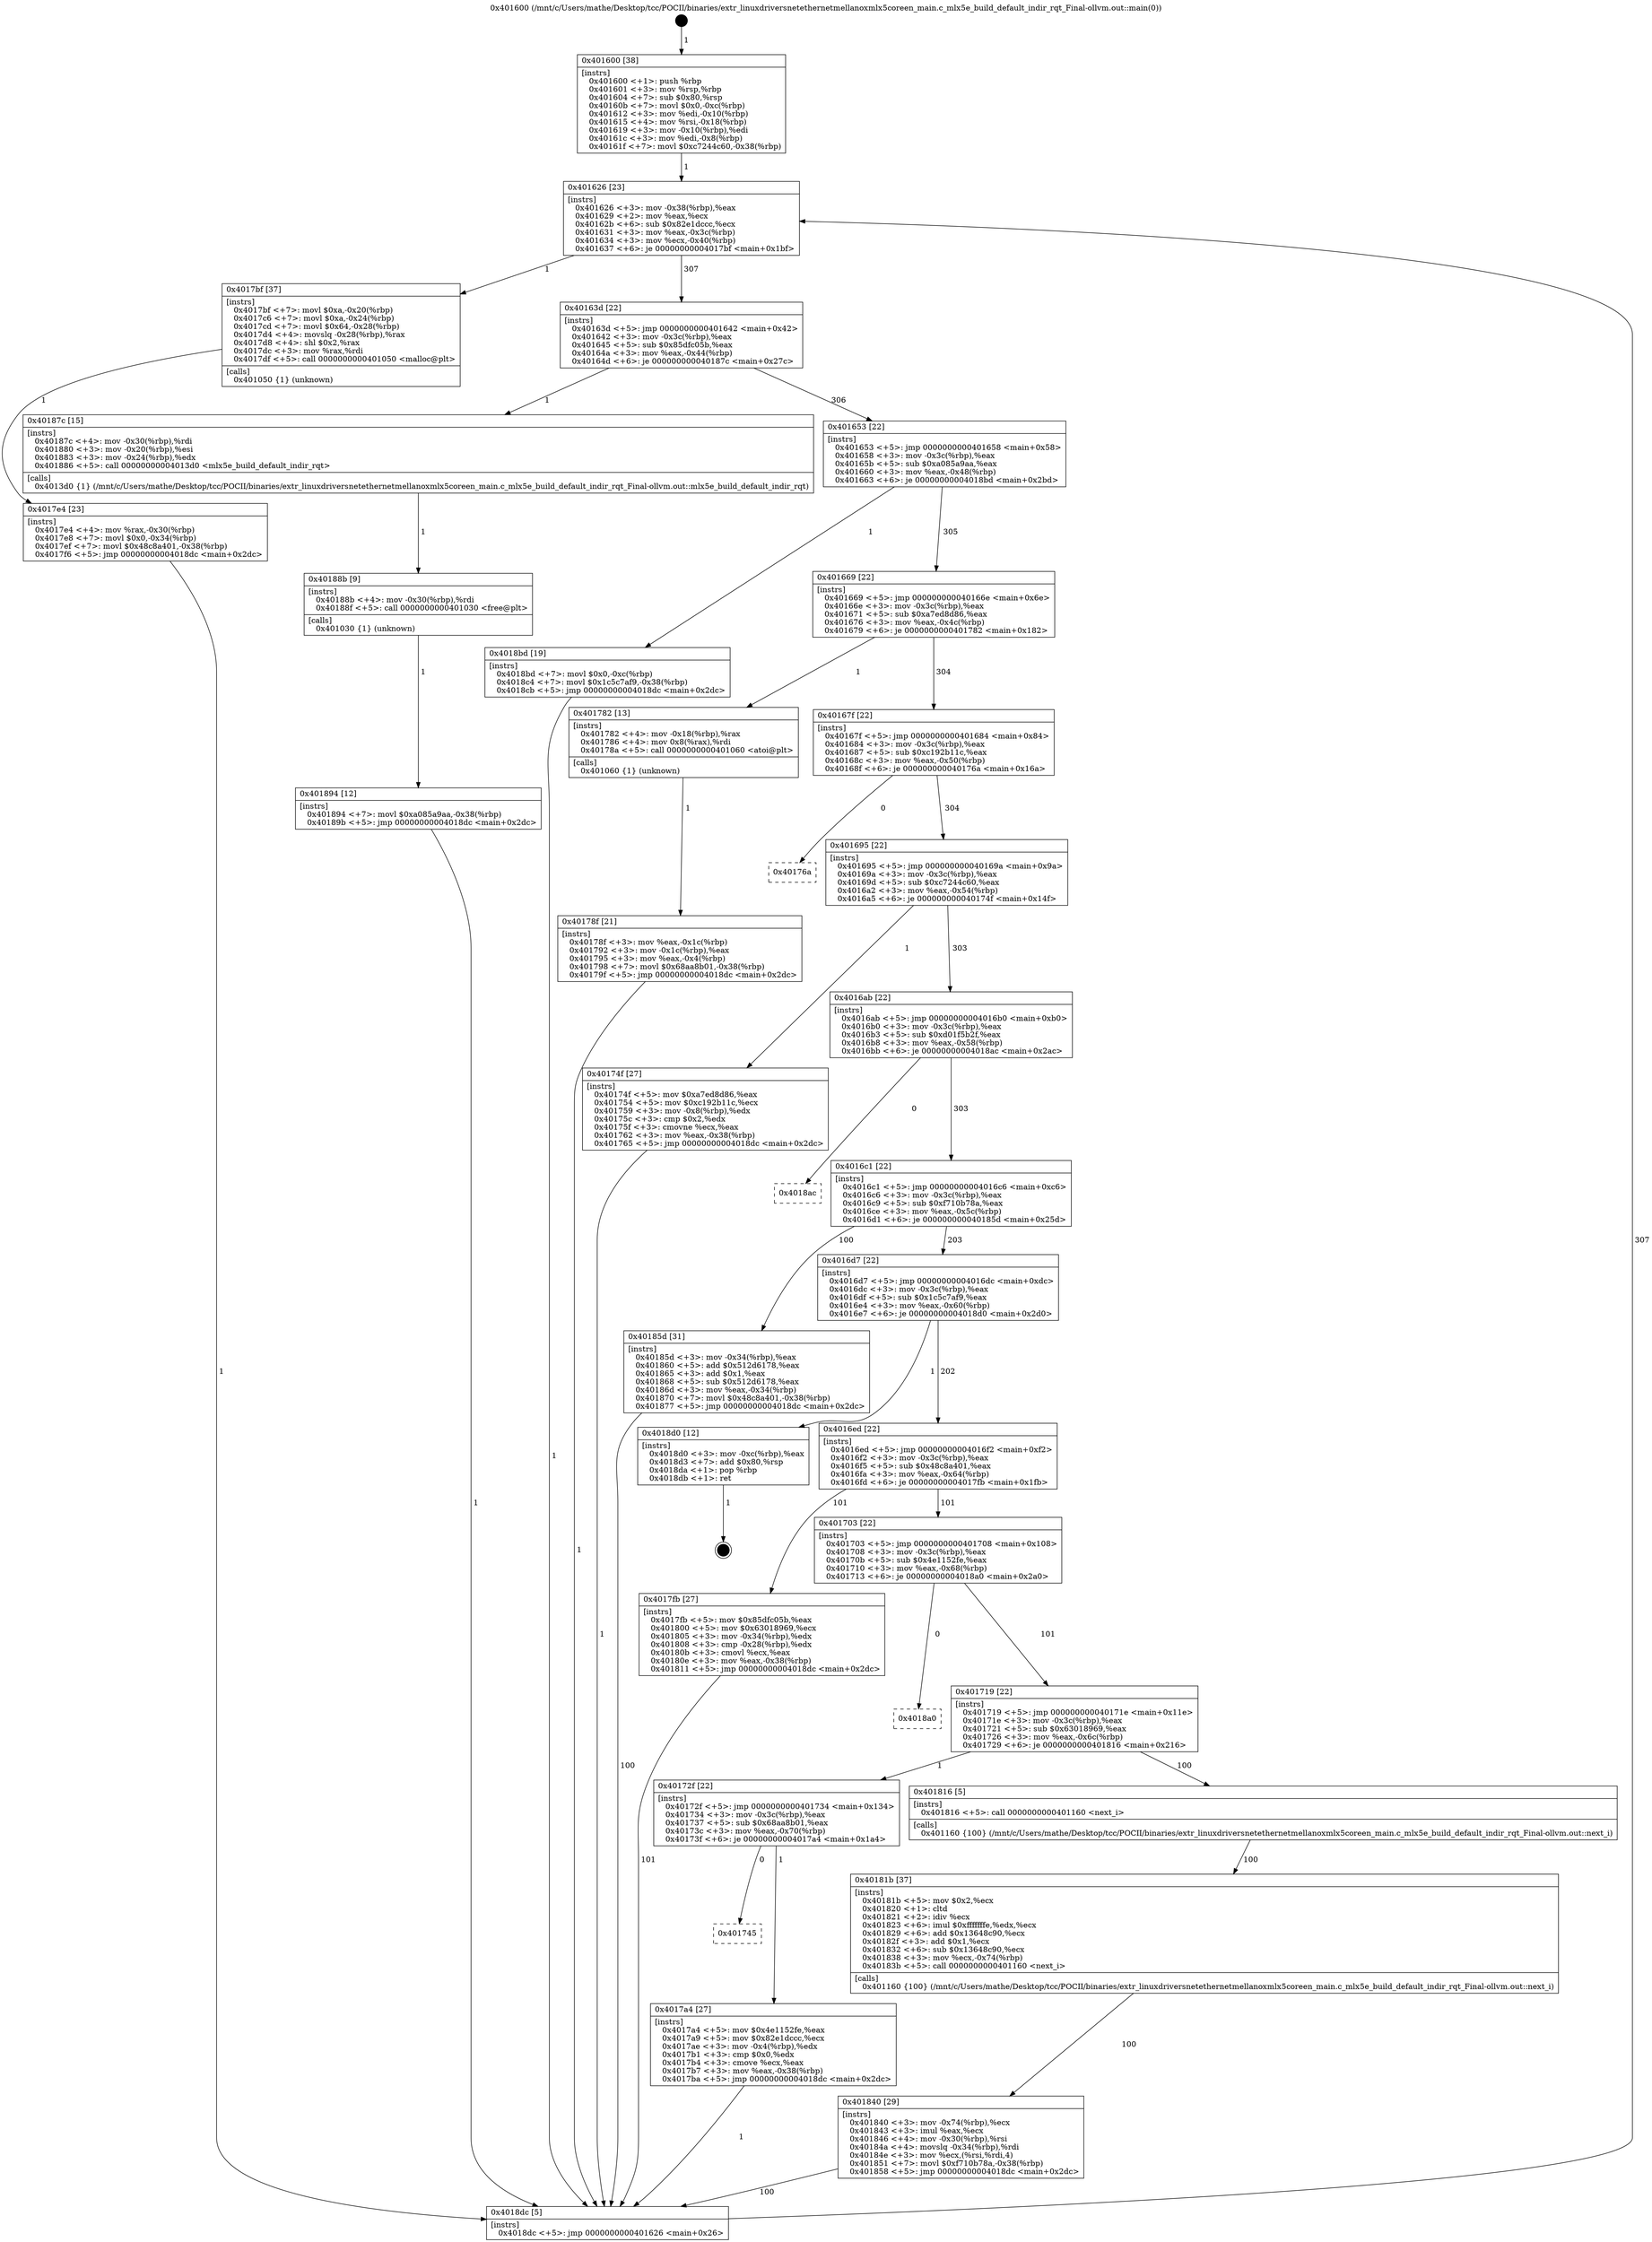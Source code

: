digraph "0x401600" {
  label = "0x401600 (/mnt/c/Users/mathe/Desktop/tcc/POCII/binaries/extr_linuxdriversnetethernetmellanoxmlx5coreen_main.c_mlx5e_build_default_indir_rqt_Final-ollvm.out::main(0))"
  labelloc = "t"
  node[shape=record]

  Entry [label="",width=0.3,height=0.3,shape=circle,fillcolor=black,style=filled]
  "0x401626" [label="{
     0x401626 [23]\l
     | [instrs]\l
     &nbsp;&nbsp;0x401626 \<+3\>: mov -0x38(%rbp),%eax\l
     &nbsp;&nbsp;0x401629 \<+2\>: mov %eax,%ecx\l
     &nbsp;&nbsp;0x40162b \<+6\>: sub $0x82e1dccc,%ecx\l
     &nbsp;&nbsp;0x401631 \<+3\>: mov %eax,-0x3c(%rbp)\l
     &nbsp;&nbsp;0x401634 \<+3\>: mov %ecx,-0x40(%rbp)\l
     &nbsp;&nbsp;0x401637 \<+6\>: je 00000000004017bf \<main+0x1bf\>\l
  }"]
  "0x4017bf" [label="{
     0x4017bf [37]\l
     | [instrs]\l
     &nbsp;&nbsp;0x4017bf \<+7\>: movl $0xa,-0x20(%rbp)\l
     &nbsp;&nbsp;0x4017c6 \<+7\>: movl $0xa,-0x24(%rbp)\l
     &nbsp;&nbsp;0x4017cd \<+7\>: movl $0x64,-0x28(%rbp)\l
     &nbsp;&nbsp;0x4017d4 \<+4\>: movslq -0x28(%rbp),%rax\l
     &nbsp;&nbsp;0x4017d8 \<+4\>: shl $0x2,%rax\l
     &nbsp;&nbsp;0x4017dc \<+3\>: mov %rax,%rdi\l
     &nbsp;&nbsp;0x4017df \<+5\>: call 0000000000401050 \<malloc@plt\>\l
     | [calls]\l
     &nbsp;&nbsp;0x401050 \{1\} (unknown)\l
  }"]
  "0x40163d" [label="{
     0x40163d [22]\l
     | [instrs]\l
     &nbsp;&nbsp;0x40163d \<+5\>: jmp 0000000000401642 \<main+0x42\>\l
     &nbsp;&nbsp;0x401642 \<+3\>: mov -0x3c(%rbp),%eax\l
     &nbsp;&nbsp;0x401645 \<+5\>: sub $0x85dfc05b,%eax\l
     &nbsp;&nbsp;0x40164a \<+3\>: mov %eax,-0x44(%rbp)\l
     &nbsp;&nbsp;0x40164d \<+6\>: je 000000000040187c \<main+0x27c\>\l
  }"]
  Exit [label="",width=0.3,height=0.3,shape=circle,fillcolor=black,style=filled,peripheries=2]
  "0x40187c" [label="{
     0x40187c [15]\l
     | [instrs]\l
     &nbsp;&nbsp;0x40187c \<+4\>: mov -0x30(%rbp),%rdi\l
     &nbsp;&nbsp;0x401880 \<+3\>: mov -0x20(%rbp),%esi\l
     &nbsp;&nbsp;0x401883 \<+3\>: mov -0x24(%rbp),%edx\l
     &nbsp;&nbsp;0x401886 \<+5\>: call 00000000004013d0 \<mlx5e_build_default_indir_rqt\>\l
     | [calls]\l
     &nbsp;&nbsp;0x4013d0 \{1\} (/mnt/c/Users/mathe/Desktop/tcc/POCII/binaries/extr_linuxdriversnetethernetmellanoxmlx5coreen_main.c_mlx5e_build_default_indir_rqt_Final-ollvm.out::mlx5e_build_default_indir_rqt)\l
  }"]
  "0x401653" [label="{
     0x401653 [22]\l
     | [instrs]\l
     &nbsp;&nbsp;0x401653 \<+5\>: jmp 0000000000401658 \<main+0x58\>\l
     &nbsp;&nbsp;0x401658 \<+3\>: mov -0x3c(%rbp),%eax\l
     &nbsp;&nbsp;0x40165b \<+5\>: sub $0xa085a9aa,%eax\l
     &nbsp;&nbsp;0x401660 \<+3\>: mov %eax,-0x48(%rbp)\l
     &nbsp;&nbsp;0x401663 \<+6\>: je 00000000004018bd \<main+0x2bd\>\l
  }"]
  "0x401894" [label="{
     0x401894 [12]\l
     | [instrs]\l
     &nbsp;&nbsp;0x401894 \<+7\>: movl $0xa085a9aa,-0x38(%rbp)\l
     &nbsp;&nbsp;0x40189b \<+5\>: jmp 00000000004018dc \<main+0x2dc\>\l
  }"]
  "0x4018bd" [label="{
     0x4018bd [19]\l
     | [instrs]\l
     &nbsp;&nbsp;0x4018bd \<+7\>: movl $0x0,-0xc(%rbp)\l
     &nbsp;&nbsp;0x4018c4 \<+7\>: movl $0x1c5c7af9,-0x38(%rbp)\l
     &nbsp;&nbsp;0x4018cb \<+5\>: jmp 00000000004018dc \<main+0x2dc\>\l
  }"]
  "0x401669" [label="{
     0x401669 [22]\l
     | [instrs]\l
     &nbsp;&nbsp;0x401669 \<+5\>: jmp 000000000040166e \<main+0x6e\>\l
     &nbsp;&nbsp;0x40166e \<+3\>: mov -0x3c(%rbp),%eax\l
     &nbsp;&nbsp;0x401671 \<+5\>: sub $0xa7ed8d86,%eax\l
     &nbsp;&nbsp;0x401676 \<+3\>: mov %eax,-0x4c(%rbp)\l
     &nbsp;&nbsp;0x401679 \<+6\>: je 0000000000401782 \<main+0x182\>\l
  }"]
  "0x40188b" [label="{
     0x40188b [9]\l
     | [instrs]\l
     &nbsp;&nbsp;0x40188b \<+4\>: mov -0x30(%rbp),%rdi\l
     &nbsp;&nbsp;0x40188f \<+5\>: call 0000000000401030 \<free@plt\>\l
     | [calls]\l
     &nbsp;&nbsp;0x401030 \{1\} (unknown)\l
  }"]
  "0x401782" [label="{
     0x401782 [13]\l
     | [instrs]\l
     &nbsp;&nbsp;0x401782 \<+4\>: mov -0x18(%rbp),%rax\l
     &nbsp;&nbsp;0x401786 \<+4\>: mov 0x8(%rax),%rdi\l
     &nbsp;&nbsp;0x40178a \<+5\>: call 0000000000401060 \<atoi@plt\>\l
     | [calls]\l
     &nbsp;&nbsp;0x401060 \{1\} (unknown)\l
  }"]
  "0x40167f" [label="{
     0x40167f [22]\l
     | [instrs]\l
     &nbsp;&nbsp;0x40167f \<+5\>: jmp 0000000000401684 \<main+0x84\>\l
     &nbsp;&nbsp;0x401684 \<+3\>: mov -0x3c(%rbp),%eax\l
     &nbsp;&nbsp;0x401687 \<+5\>: sub $0xc192b11c,%eax\l
     &nbsp;&nbsp;0x40168c \<+3\>: mov %eax,-0x50(%rbp)\l
     &nbsp;&nbsp;0x40168f \<+6\>: je 000000000040176a \<main+0x16a\>\l
  }"]
  "0x401840" [label="{
     0x401840 [29]\l
     | [instrs]\l
     &nbsp;&nbsp;0x401840 \<+3\>: mov -0x74(%rbp),%ecx\l
     &nbsp;&nbsp;0x401843 \<+3\>: imul %eax,%ecx\l
     &nbsp;&nbsp;0x401846 \<+4\>: mov -0x30(%rbp),%rsi\l
     &nbsp;&nbsp;0x40184a \<+4\>: movslq -0x34(%rbp),%rdi\l
     &nbsp;&nbsp;0x40184e \<+3\>: mov %ecx,(%rsi,%rdi,4)\l
     &nbsp;&nbsp;0x401851 \<+7\>: movl $0xf710b78a,-0x38(%rbp)\l
     &nbsp;&nbsp;0x401858 \<+5\>: jmp 00000000004018dc \<main+0x2dc\>\l
  }"]
  "0x40176a" [label="{
     0x40176a\l
  }", style=dashed]
  "0x401695" [label="{
     0x401695 [22]\l
     | [instrs]\l
     &nbsp;&nbsp;0x401695 \<+5\>: jmp 000000000040169a \<main+0x9a\>\l
     &nbsp;&nbsp;0x40169a \<+3\>: mov -0x3c(%rbp),%eax\l
     &nbsp;&nbsp;0x40169d \<+5\>: sub $0xc7244c60,%eax\l
     &nbsp;&nbsp;0x4016a2 \<+3\>: mov %eax,-0x54(%rbp)\l
     &nbsp;&nbsp;0x4016a5 \<+6\>: je 000000000040174f \<main+0x14f\>\l
  }"]
  "0x40181b" [label="{
     0x40181b [37]\l
     | [instrs]\l
     &nbsp;&nbsp;0x40181b \<+5\>: mov $0x2,%ecx\l
     &nbsp;&nbsp;0x401820 \<+1\>: cltd\l
     &nbsp;&nbsp;0x401821 \<+2\>: idiv %ecx\l
     &nbsp;&nbsp;0x401823 \<+6\>: imul $0xfffffffe,%edx,%ecx\l
     &nbsp;&nbsp;0x401829 \<+6\>: add $0x13648c90,%ecx\l
     &nbsp;&nbsp;0x40182f \<+3\>: add $0x1,%ecx\l
     &nbsp;&nbsp;0x401832 \<+6\>: sub $0x13648c90,%ecx\l
     &nbsp;&nbsp;0x401838 \<+3\>: mov %ecx,-0x74(%rbp)\l
     &nbsp;&nbsp;0x40183b \<+5\>: call 0000000000401160 \<next_i\>\l
     | [calls]\l
     &nbsp;&nbsp;0x401160 \{100\} (/mnt/c/Users/mathe/Desktop/tcc/POCII/binaries/extr_linuxdriversnetethernetmellanoxmlx5coreen_main.c_mlx5e_build_default_indir_rqt_Final-ollvm.out::next_i)\l
  }"]
  "0x40174f" [label="{
     0x40174f [27]\l
     | [instrs]\l
     &nbsp;&nbsp;0x40174f \<+5\>: mov $0xa7ed8d86,%eax\l
     &nbsp;&nbsp;0x401754 \<+5\>: mov $0xc192b11c,%ecx\l
     &nbsp;&nbsp;0x401759 \<+3\>: mov -0x8(%rbp),%edx\l
     &nbsp;&nbsp;0x40175c \<+3\>: cmp $0x2,%edx\l
     &nbsp;&nbsp;0x40175f \<+3\>: cmovne %ecx,%eax\l
     &nbsp;&nbsp;0x401762 \<+3\>: mov %eax,-0x38(%rbp)\l
     &nbsp;&nbsp;0x401765 \<+5\>: jmp 00000000004018dc \<main+0x2dc\>\l
  }"]
  "0x4016ab" [label="{
     0x4016ab [22]\l
     | [instrs]\l
     &nbsp;&nbsp;0x4016ab \<+5\>: jmp 00000000004016b0 \<main+0xb0\>\l
     &nbsp;&nbsp;0x4016b0 \<+3\>: mov -0x3c(%rbp),%eax\l
     &nbsp;&nbsp;0x4016b3 \<+5\>: sub $0xd01f5b2f,%eax\l
     &nbsp;&nbsp;0x4016b8 \<+3\>: mov %eax,-0x58(%rbp)\l
     &nbsp;&nbsp;0x4016bb \<+6\>: je 00000000004018ac \<main+0x2ac\>\l
  }"]
  "0x4018dc" [label="{
     0x4018dc [5]\l
     | [instrs]\l
     &nbsp;&nbsp;0x4018dc \<+5\>: jmp 0000000000401626 \<main+0x26\>\l
  }"]
  "0x401600" [label="{
     0x401600 [38]\l
     | [instrs]\l
     &nbsp;&nbsp;0x401600 \<+1\>: push %rbp\l
     &nbsp;&nbsp;0x401601 \<+3\>: mov %rsp,%rbp\l
     &nbsp;&nbsp;0x401604 \<+7\>: sub $0x80,%rsp\l
     &nbsp;&nbsp;0x40160b \<+7\>: movl $0x0,-0xc(%rbp)\l
     &nbsp;&nbsp;0x401612 \<+3\>: mov %edi,-0x10(%rbp)\l
     &nbsp;&nbsp;0x401615 \<+4\>: mov %rsi,-0x18(%rbp)\l
     &nbsp;&nbsp;0x401619 \<+3\>: mov -0x10(%rbp),%edi\l
     &nbsp;&nbsp;0x40161c \<+3\>: mov %edi,-0x8(%rbp)\l
     &nbsp;&nbsp;0x40161f \<+7\>: movl $0xc7244c60,-0x38(%rbp)\l
  }"]
  "0x40178f" [label="{
     0x40178f [21]\l
     | [instrs]\l
     &nbsp;&nbsp;0x40178f \<+3\>: mov %eax,-0x1c(%rbp)\l
     &nbsp;&nbsp;0x401792 \<+3\>: mov -0x1c(%rbp),%eax\l
     &nbsp;&nbsp;0x401795 \<+3\>: mov %eax,-0x4(%rbp)\l
     &nbsp;&nbsp;0x401798 \<+7\>: movl $0x68aa8b01,-0x38(%rbp)\l
     &nbsp;&nbsp;0x40179f \<+5\>: jmp 00000000004018dc \<main+0x2dc\>\l
  }"]
  "0x4017e4" [label="{
     0x4017e4 [23]\l
     | [instrs]\l
     &nbsp;&nbsp;0x4017e4 \<+4\>: mov %rax,-0x30(%rbp)\l
     &nbsp;&nbsp;0x4017e8 \<+7\>: movl $0x0,-0x34(%rbp)\l
     &nbsp;&nbsp;0x4017ef \<+7\>: movl $0x48c8a401,-0x38(%rbp)\l
     &nbsp;&nbsp;0x4017f6 \<+5\>: jmp 00000000004018dc \<main+0x2dc\>\l
  }"]
  "0x4018ac" [label="{
     0x4018ac\l
  }", style=dashed]
  "0x4016c1" [label="{
     0x4016c1 [22]\l
     | [instrs]\l
     &nbsp;&nbsp;0x4016c1 \<+5\>: jmp 00000000004016c6 \<main+0xc6\>\l
     &nbsp;&nbsp;0x4016c6 \<+3\>: mov -0x3c(%rbp),%eax\l
     &nbsp;&nbsp;0x4016c9 \<+5\>: sub $0xf710b78a,%eax\l
     &nbsp;&nbsp;0x4016ce \<+3\>: mov %eax,-0x5c(%rbp)\l
     &nbsp;&nbsp;0x4016d1 \<+6\>: je 000000000040185d \<main+0x25d\>\l
  }"]
  "0x401745" [label="{
     0x401745\l
  }", style=dashed]
  "0x40185d" [label="{
     0x40185d [31]\l
     | [instrs]\l
     &nbsp;&nbsp;0x40185d \<+3\>: mov -0x34(%rbp),%eax\l
     &nbsp;&nbsp;0x401860 \<+5\>: add $0x512d6178,%eax\l
     &nbsp;&nbsp;0x401865 \<+3\>: add $0x1,%eax\l
     &nbsp;&nbsp;0x401868 \<+5\>: sub $0x512d6178,%eax\l
     &nbsp;&nbsp;0x40186d \<+3\>: mov %eax,-0x34(%rbp)\l
     &nbsp;&nbsp;0x401870 \<+7\>: movl $0x48c8a401,-0x38(%rbp)\l
     &nbsp;&nbsp;0x401877 \<+5\>: jmp 00000000004018dc \<main+0x2dc\>\l
  }"]
  "0x4016d7" [label="{
     0x4016d7 [22]\l
     | [instrs]\l
     &nbsp;&nbsp;0x4016d7 \<+5\>: jmp 00000000004016dc \<main+0xdc\>\l
     &nbsp;&nbsp;0x4016dc \<+3\>: mov -0x3c(%rbp),%eax\l
     &nbsp;&nbsp;0x4016df \<+5\>: sub $0x1c5c7af9,%eax\l
     &nbsp;&nbsp;0x4016e4 \<+3\>: mov %eax,-0x60(%rbp)\l
     &nbsp;&nbsp;0x4016e7 \<+6\>: je 00000000004018d0 \<main+0x2d0\>\l
  }"]
  "0x4017a4" [label="{
     0x4017a4 [27]\l
     | [instrs]\l
     &nbsp;&nbsp;0x4017a4 \<+5\>: mov $0x4e1152fe,%eax\l
     &nbsp;&nbsp;0x4017a9 \<+5\>: mov $0x82e1dccc,%ecx\l
     &nbsp;&nbsp;0x4017ae \<+3\>: mov -0x4(%rbp),%edx\l
     &nbsp;&nbsp;0x4017b1 \<+3\>: cmp $0x0,%edx\l
     &nbsp;&nbsp;0x4017b4 \<+3\>: cmove %ecx,%eax\l
     &nbsp;&nbsp;0x4017b7 \<+3\>: mov %eax,-0x38(%rbp)\l
     &nbsp;&nbsp;0x4017ba \<+5\>: jmp 00000000004018dc \<main+0x2dc\>\l
  }"]
  "0x4018d0" [label="{
     0x4018d0 [12]\l
     | [instrs]\l
     &nbsp;&nbsp;0x4018d0 \<+3\>: mov -0xc(%rbp),%eax\l
     &nbsp;&nbsp;0x4018d3 \<+7\>: add $0x80,%rsp\l
     &nbsp;&nbsp;0x4018da \<+1\>: pop %rbp\l
     &nbsp;&nbsp;0x4018db \<+1\>: ret\l
  }"]
  "0x4016ed" [label="{
     0x4016ed [22]\l
     | [instrs]\l
     &nbsp;&nbsp;0x4016ed \<+5\>: jmp 00000000004016f2 \<main+0xf2\>\l
     &nbsp;&nbsp;0x4016f2 \<+3\>: mov -0x3c(%rbp),%eax\l
     &nbsp;&nbsp;0x4016f5 \<+5\>: sub $0x48c8a401,%eax\l
     &nbsp;&nbsp;0x4016fa \<+3\>: mov %eax,-0x64(%rbp)\l
     &nbsp;&nbsp;0x4016fd \<+6\>: je 00000000004017fb \<main+0x1fb\>\l
  }"]
  "0x40172f" [label="{
     0x40172f [22]\l
     | [instrs]\l
     &nbsp;&nbsp;0x40172f \<+5\>: jmp 0000000000401734 \<main+0x134\>\l
     &nbsp;&nbsp;0x401734 \<+3\>: mov -0x3c(%rbp),%eax\l
     &nbsp;&nbsp;0x401737 \<+5\>: sub $0x68aa8b01,%eax\l
     &nbsp;&nbsp;0x40173c \<+3\>: mov %eax,-0x70(%rbp)\l
     &nbsp;&nbsp;0x40173f \<+6\>: je 00000000004017a4 \<main+0x1a4\>\l
  }"]
  "0x4017fb" [label="{
     0x4017fb [27]\l
     | [instrs]\l
     &nbsp;&nbsp;0x4017fb \<+5\>: mov $0x85dfc05b,%eax\l
     &nbsp;&nbsp;0x401800 \<+5\>: mov $0x63018969,%ecx\l
     &nbsp;&nbsp;0x401805 \<+3\>: mov -0x34(%rbp),%edx\l
     &nbsp;&nbsp;0x401808 \<+3\>: cmp -0x28(%rbp),%edx\l
     &nbsp;&nbsp;0x40180b \<+3\>: cmovl %ecx,%eax\l
     &nbsp;&nbsp;0x40180e \<+3\>: mov %eax,-0x38(%rbp)\l
     &nbsp;&nbsp;0x401811 \<+5\>: jmp 00000000004018dc \<main+0x2dc\>\l
  }"]
  "0x401703" [label="{
     0x401703 [22]\l
     | [instrs]\l
     &nbsp;&nbsp;0x401703 \<+5\>: jmp 0000000000401708 \<main+0x108\>\l
     &nbsp;&nbsp;0x401708 \<+3\>: mov -0x3c(%rbp),%eax\l
     &nbsp;&nbsp;0x40170b \<+5\>: sub $0x4e1152fe,%eax\l
     &nbsp;&nbsp;0x401710 \<+3\>: mov %eax,-0x68(%rbp)\l
     &nbsp;&nbsp;0x401713 \<+6\>: je 00000000004018a0 \<main+0x2a0\>\l
  }"]
  "0x401816" [label="{
     0x401816 [5]\l
     | [instrs]\l
     &nbsp;&nbsp;0x401816 \<+5\>: call 0000000000401160 \<next_i\>\l
     | [calls]\l
     &nbsp;&nbsp;0x401160 \{100\} (/mnt/c/Users/mathe/Desktop/tcc/POCII/binaries/extr_linuxdriversnetethernetmellanoxmlx5coreen_main.c_mlx5e_build_default_indir_rqt_Final-ollvm.out::next_i)\l
  }"]
  "0x4018a0" [label="{
     0x4018a0\l
  }", style=dashed]
  "0x401719" [label="{
     0x401719 [22]\l
     | [instrs]\l
     &nbsp;&nbsp;0x401719 \<+5\>: jmp 000000000040171e \<main+0x11e\>\l
     &nbsp;&nbsp;0x40171e \<+3\>: mov -0x3c(%rbp),%eax\l
     &nbsp;&nbsp;0x401721 \<+5\>: sub $0x63018969,%eax\l
     &nbsp;&nbsp;0x401726 \<+3\>: mov %eax,-0x6c(%rbp)\l
     &nbsp;&nbsp;0x401729 \<+6\>: je 0000000000401816 \<main+0x216\>\l
  }"]
  Entry -> "0x401600" [label=" 1"]
  "0x401626" -> "0x4017bf" [label=" 1"]
  "0x401626" -> "0x40163d" [label=" 307"]
  "0x4018d0" -> Exit [label=" 1"]
  "0x40163d" -> "0x40187c" [label=" 1"]
  "0x40163d" -> "0x401653" [label=" 306"]
  "0x4018bd" -> "0x4018dc" [label=" 1"]
  "0x401653" -> "0x4018bd" [label=" 1"]
  "0x401653" -> "0x401669" [label=" 305"]
  "0x401894" -> "0x4018dc" [label=" 1"]
  "0x401669" -> "0x401782" [label=" 1"]
  "0x401669" -> "0x40167f" [label=" 304"]
  "0x40188b" -> "0x401894" [label=" 1"]
  "0x40167f" -> "0x40176a" [label=" 0"]
  "0x40167f" -> "0x401695" [label=" 304"]
  "0x40187c" -> "0x40188b" [label=" 1"]
  "0x401695" -> "0x40174f" [label=" 1"]
  "0x401695" -> "0x4016ab" [label=" 303"]
  "0x40174f" -> "0x4018dc" [label=" 1"]
  "0x401600" -> "0x401626" [label=" 1"]
  "0x4018dc" -> "0x401626" [label=" 307"]
  "0x401782" -> "0x40178f" [label=" 1"]
  "0x40178f" -> "0x4018dc" [label=" 1"]
  "0x40185d" -> "0x4018dc" [label=" 100"]
  "0x4016ab" -> "0x4018ac" [label=" 0"]
  "0x4016ab" -> "0x4016c1" [label=" 303"]
  "0x401840" -> "0x4018dc" [label=" 100"]
  "0x4016c1" -> "0x40185d" [label=" 100"]
  "0x4016c1" -> "0x4016d7" [label=" 203"]
  "0x40181b" -> "0x401840" [label=" 100"]
  "0x4016d7" -> "0x4018d0" [label=" 1"]
  "0x4016d7" -> "0x4016ed" [label=" 202"]
  "0x401816" -> "0x40181b" [label=" 100"]
  "0x4016ed" -> "0x4017fb" [label=" 101"]
  "0x4016ed" -> "0x401703" [label=" 101"]
  "0x4017e4" -> "0x4018dc" [label=" 1"]
  "0x401703" -> "0x4018a0" [label=" 0"]
  "0x401703" -> "0x401719" [label=" 101"]
  "0x4017bf" -> "0x4017e4" [label=" 1"]
  "0x401719" -> "0x401816" [label=" 100"]
  "0x401719" -> "0x40172f" [label=" 1"]
  "0x4017fb" -> "0x4018dc" [label=" 101"]
  "0x40172f" -> "0x4017a4" [label=" 1"]
  "0x40172f" -> "0x401745" [label=" 0"]
  "0x4017a4" -> "0x4018dc" [label=" 1"]
}

